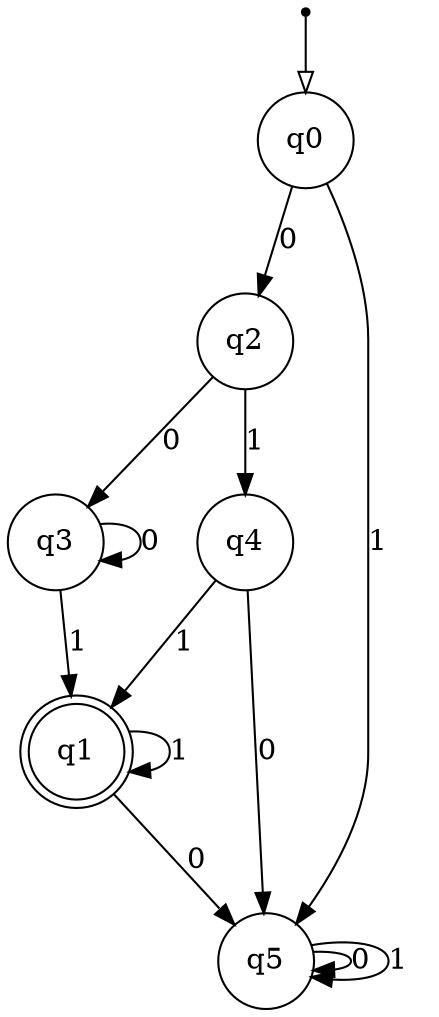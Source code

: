 digraph {
  node [shape=point]; __start;
  node [shape = circle]; q0;
  node [shape = doublecircle]; q1;
  node [shape = circle]; q2;
  node [shape = circle]; q3;
  node [shape = circle]; q4;
  node [shape = circle]; q5;

  __start -> q0 [arrowhead = empty];
  q0 -> q2 [label = "0"];
  q0 -> q5 [label = "1"];
  q1 -> q5 [label = "0"];
  q1 -> q1 [label = "1"];
  q2 -> q3 [label = "0"];
  q2 -> q4 [label = "1"];
  q3 -> q3 [label = "0"];
  q3 -> q1 [label = "1"];
  q4 -> q5 [label = "0"];
  q4 -> q1 [label = "1"];
  q5 -> q5 [label = "0"];
  q5 -> q5 [label = "1"];
}